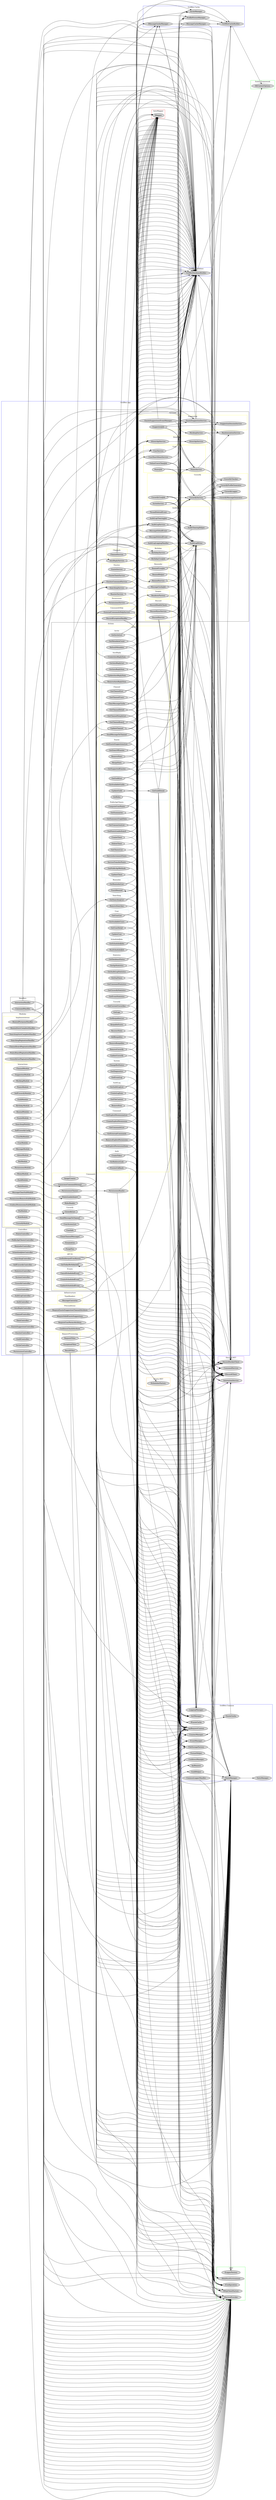 digraph GrillBot {
    rankdir=LR
    
    subgraph cluster_0 {
		node [style=filled];
		label = "GrillBot.Common";
		color=blue
		
		InitManager
		EventManager
		LoggingManager
		CommonLoggerHandler
		ITextsManager -> TextsManager
		CounterManager
		IEmoteCache -> EmoteCache
		FormatHelper
		GuildHelper
		FileStorageFactory
		ApiRequestContext
		ApiRequest
		CooldownManager
	}
	
	 subgraph cluster_1 {
		node [style=filled];
		label = "GrillBot.Database";
		color=blue
		
        GrillBotDatabaseBuilder
	}
	
	subgraph cluster_2 {
		node [style=filled];
		label = "GrillBot.Cache";
		color=blue
		
        GrillBotCacheBuilder
        
        IMessageCacheManager -> MessageCacheManager
        InviteManager
        ProfilePictureManager
	}
	
	subgraph cluster_3 {
		node [style=filled];
		label = "GrillBot.App";
		color=blue
		
        subgraph cluster_3_1 {
            node [style=filled];
            label="Actions";
            color=black;
            
            subgraph cluster_3_1_1 {
                node[style=filled];
                label="API V1";
                color=yellow;
                
                subgraph cluster_3_1_1_1 {
                    node[style=filled];
                    label="AuditLog";
                    color=lightblue;
                    
                    CreateLogItem
                    GetAuditLogList
                    GetFileContent
                    RemoveItem
                }
                
                subgraph cluster_3_1_1_2 {
                    node[style=filled];
                    label="Auth";
                    color=lightblue;
                    
                    CreateToken
                    GetRedirectLink
                    ProcessCallback
                }
                
                subgraph cluster_3_1_1_3 {
                    node[style=filled];
                    label="AutoReply";
                    color=lightblue;
                    
                    CreateAutoReplyItem
                    GetAutoReplyItem
                    GetAutoReplyList
                    RemoveAutoReplyItem
                    UpdateAutoReplyItem
                }
                
                subgraph cluster_3_1_1_4 {
                    node[style=filled];
                    label="Channel";
                    color=lightblue;
                    
                    ClearMessageCache
                    GetChannelDetail
                    GetChannelList
                    GetChannelSimpleList
                    GetChannelUsers
                    GetChannelboard
                    ApiV1_SendMessageToChannel[label="SendMessageToChannel"]
                    UpdateChannel
                }
                
                subgraph cluster_3_1_1_5 {
                    node[style=filled];
                    label="Command";
                    color=lightblue;
                    
                    CreateExplicitPermission
                    GetCommandsList
                    GetExplicitPermissionList
                    GetExternalCommands
                    RemoveExplicitPermission
                    SetExplicitPermissionState
                }
                
                subgraph cluster_3_1_1_6 {
                    node[style=filled];
                    label="Emote";
                    color=lightblue;
                    
                    GetEmoteSuggestionsList
                    GetStatsOfEmotes
                    GetSupportedEmotes
                    MergeStats
                    RemoveStats
                }
                
                subgraph cluster_3_1_1_7 {
                    node[style=filled];
                    label="Guild";
                    color=lightblue;
                    
                    GetAvailableGuilds
                    GetGuildDetail
                    GetGuildList
                    GetRoles
                    UpdateGuild
                }
                
                subgraph cluster_3_1_1_8 {
                    node[style=filled];
                    label="Invite";
                    color=lightblue;
                    
                    GetInviteList
                    GetMetadataCount
                    RefreshMetadata
                }
                
                subgraph cluster_3_1_1_9 {
                    node[style=filled];
                    label="Points";
                    color=lightblue;
                    
                    ComputeUserPoints
                    GetPointsLeaderboard
                    GetSummaries
                    GetSummaryGraphData
                    GetTransactionList
                    ServiceIncrementPoints
                    ServiceTransferPoints
                }
                
                subgraph cluster_3_1_1_9 {
                    node[style=filled];
                    label="PublicApiClients";
                    color=lightblue;
                    
                    CreateClient
                    DeleteClient
                    GetClientsList
                    GetPublicApiMethods
                    UpdateClient
                }
                
                subgraph cluster_3_1_1_10 {
                    node[style=filled];
                    label="Reminder";
                    color=lightblue;
                    
                    FinishRemind
                    GetReminderList
                }
                
                subgraph cluster_3_1_1_11 {
                    node[style=filled];
                    label="ScheduledJobs";
                    color=lightblue;
                    
                    GetScheduledJobs
                    RunScheduledJob
                }
                
                subgraph cluster_3_1_1_12 {
                    node[style=filled];
                    label="Searching";
                    color=lightblue;
                    
                    GetSearchingList
                    RemoveSearches
                }
                
                subgraph cluster_3_1_1_13 {
                    node[style=filled];
                    label="Statistics";
                    color=lightblue;
                    
                    GetApiStatistics
                    GetAuditLogStatistics
                    GetAvgTimes
                    GetCommandStatistics
                    GetDatabaseStatus
                    GetEventStatistics
                    GetUnverifyStatistics
                }
                
                subgraph cluster_3_1_1_14 {
                    node[style=filled];
                    label="System";
                    color=lightblue;
                    
                    ChangeBotStatus
                    GetDiagnostics
                    GetEventLog
                }
                
                subgraph cluster_3_1_1_15 {
                    node[style=filled];
                    label="Unverify";
                    color=lightblue;
                    
                    AddKeepables
                    GetCurrentUnverifies
                    GetKeepablesList
                    GetLogs
                    KeepableExists
                    RecoverState
                    RemoveKeepables
                    RemoveUnverify
                    UpdateUnverify
                }
                
                subgraph cluster_3_1_1_16 {
                    node[style=filled];
                    label="User";
                    color=lightblue;
                    
                    GetAvailableUsers
                    GetUserDetail
                    GetUserList
                    UpdateUser
                }
            }
            
            subgraph cluster_3_1_2 {
                node[style=filled];
                label="API V2";
                color=yellow;
                
                GetRubbergodUserKarma
                GetTodayBirthdayInfo
                
                subgraph cluster_3_1_2_1 {
                    node[style=filled];
                    label="Events";
                    color=lightblue;
                    
                    CancelScheduledEvent
                    CreateScheduledEvent
                    UpdateScheduledEvent
                }
            }
            
            subgraph cluster_3_1_3 {
                node[style=filled];
                label="Commands";
                color=yellow;
                
                CleanChannelMessages
                Emojization
                GetChannelboard
                ImageCreator
                PermissionsCleaner
                PermissionsReader
                PointsLeaderboard
                PurgePins
                RolesReader
                Commands_SendMessageToChannel[label="SendMessageToChannel"]
                UserAccessList
                UserInfo
                UnsuccessCommandAttempt
                
                 subgraph cluster_3_1_3_1 {
                    node[style=filled];
                    label="Unverify";
                    color=lightblue;
                    
                    UnverifyList
                }
            }
        }
        
        subgraph cluster_3_2 {
            node [style=filled];
            label="Controllers";
            color=black;
            
            AuditLogController
            AuthController
            AutoReplyController
            ChannelController
            DataController
            EmoteSuggestionController
            EmotesController
            GuildController
            InviteController
            PermissionsController
            PointsController
            PublicApiClientsController
            ReminderController
            ScheduledJobsController
            SearchingController
            SelfUnverifyController
            StatisticsController
            SystemController
            UnverifyController
            UsersController
        }
        
        subgraph cluster_3_3 {
            node [style=filled];
            label="Handlers";
            color=black;
            
            CommandHandler
            InteractionHandler
        }
        
        subgraph cluster_3_4 {
            node [style=filled];
            label="Infrastructure";
            color=black;
            
            subgraph cluster_3_4_1 {
                node[style=filled];
                label="Preconditions";
                color=yellow;
                
                CooldownCheckAttribute
                RequireEmoteSuggestionChannelAttribute
                RequireValidEmoteSuggestions
                RequireUserPermsAttribute
            }
            
            subgraph cluster_3_4_2 {
                node[style=filled];
                label="TypeReaders";
                color=yellow;
                
                MessageConverter -> { IMessageCacheManager }
            }
            
            subgraph cluster_3_4_3 {
                node[style=filled];
                label="RequestProcessing";
                color=yellow;
                
                ExceptionFilter
                RequestFilter
                ResultFilter
            }
        }
        
        subgraph cluster_3_5 {
            node [style=filled];
            label="Modules";
            color=black;
            
            subgraph cluster_3_5_1 {
                node[style=filled];
                label="Implementations";
                color=yellow;

                PointsBoardPaginationHandler
                RemindAutoCompleteHandler
                RemindPostponeHandler
                SearchingAutoCompleteHandler
                SearchingPaginationHandler
                UnverifyListPaginationHandler
                ChannelboardPaginationHandler
            }
            
            subgraph cluster_3_5_2 {
                node[style=filled];
                label="Interactions";
                color=yellow;
                
                SelfUnverifyModule
                UserMeModule
                UserModule
                AdminModule
                BirthdayModule
                BotModule
                SelfUnverifyConfig
                ChannelModule
                DuckModule
                EmoteModule
                GuildModule
                MathModule
                MemeModule
                MessageModule
                MessageClearSubModule
                MockingModule
                PermissionsModule
                PermissionsRemoveSubModule
                UselessPermissionsSubModule
                PinModule
                PointsModule
                RemindModule
                RoleModule
                SearchingModule
                SuggestionModule
                UnverifyModule
            }
        }
        
        subgraph cluster_3_6 {
            node [style=filled];
            label="Services";
            color=black;
            
            AutoReplyService
            BoosterService
            DiscordExceptionHandler
            InviteService
            MessageCacheJob
            MockingService
            RandomizationService
            SearchingService
            
            subgraph cluster_3_6_1 {
                node[style=filled];
                label="AuditLog";
                color=yellow;
                
                MessageDeletedEvent
                MessageEditedEvent
                ThreadDeletedEvent
                AuditClearingHelper
                AuditLogClearingJob
                AuditLogLoggingHandler
                AuditLogService
                AuditLogWriter
            }
            
            subgraph cluster_3_6_2 {
                node[style=filled];
                label="Birthday";
                color=yellow;
                
                BirthdayCronJob
                BirthdayService
            }
            
            subgraph cluster_3_6_3 {
                node[style=filled];
                label="Channels";
                color=yellow;
                
                ChannelService
            }
            
            subgraph cluster_3_6_4 {
                node[style=filled];
                label="CommandsHelp";
                color=yellow;
                
                ExternalCommandsHelpService
            }
            
            subgraph cluster_3_6_5 {
                node[style=filled];
                label="DirectApi";
                color=yellow;
                
                IDirectApiService -> DirectApiService
            }
            
            subgraph cluster_3_6_6 {
                node[style=filled];
                label="Discord";
                color=yellow;
                
                DiscordHealthCheck
                DiscordService
                DiscordSyncService
            }
            
            subgraph cluster_3_6_7 {
                node[style=filled];
                label="Emotes";
                color=yellow;
             
                EmoteChainService
                EmoteService
                EmotesCommandService
            }

            
            subgraph cluster_3_6_9 {
                node[style=filled];
                label="Images";
                color=yellow;
             
                RendererFactory
            }
            
            subgraph cluster_3_6_10 {
                node[style=filled];
                label="Permissions";
                color=yellow;

                PermissionsService
            }
            
            subgraph cluster_3_6_11 {
                node[style=filled];
                label="Reminder";
                color=yellow;
             
                RemindCronJob
                RemindHelper
                RemindService
            }
            
            subgraph cluster_3_6_12 {
                node[style=filled];
                label="Suggestion";
                color=yellow;
             
                EmoteSuggestionService
                EmoteSuggestionsEventManager
                SuggestionSessionService
                SuggestionJob
            }
            
            subgraph cluster_3_6_13 {
                node[style=filled];
                label="Unverify";
                color=yellow;
             
                UnverifyChecker
                UnverifyCronJob
                UnverifyLogger
                UnverifyMessageGenerator
                UnverifyProfileGenerator
                UnverifyService
            }
            
            subgraph cluster_3_6_14 {
                node[style=filled];
                label="User";
                color=yellow;
             
                PointsJob
                PointsService
                OnlineUsersCleanJob
                UserHearthbeatService
                UserService
            }
        }
	}
	
	subgraph cluster_100 {
	    node[style=filled];
	    label = ".NET"
	    color=green
	    
	    ILoggerFactory
	    IServiceProvider
	    IConfiguration
	    IHttpClientFactory
	    IWebHostEnvironment
	}
	
	subgraph cluster_101 {
	    node[style=filled];
	    label = "Discord.NET"
	    color=purple
	    
	    DiscordSocketClient
	    InteractionService
	    CommandService
	    IDiscordClient
	}
	
	subgraph cluster_102 {
	    node[style=filled];
	    label = "Entity Framework"
	    color=green
	    
	    DbContextOptions
	}
	
	subgraph cluster_103 {
	    node[style=filled];
	    label = "AutoMapper"
	    color=red
	    
	    IMapper
	}
	
	subgraph cluster_104 {
	    node[style=filled];
	    label = "Quartz.NET"
	    color=orange
	    
	    ISchedulerFactory
	}
	
	InitManager -> { ILoggerFactory }
	EventManager -> { DiscordSocketClient InteractionService }
	LoggingManager -> { DiscordSocketClient CommandService InteractionService IServiceProvider }
	CommonLoggerHandler -> { ILoggerFactory }
	FormatHelper -> { ITextsManager }
	GuildHelper -> { ITextsManager }
	FileStorageFactory -> { IConfiguration }
	GrillBotDatabaseBuilder -> { IServiceProvider DbContextOptions CounterManager }
	GrillBotCacheBuilder -> { IServiceProvider DbContextOptions CounterManager }
	CreateLogItem -> { ApiRequestContext AuditLogWriter ITextsManager }
	GetAuditLogList -> { ApiRequestContext GrillBotDatabaseBuilder IMapper ITextsManager }
	GetFileContent -> { ApiRequestContext GrillBotDatabaseBuilder FileStorageFactory ITextsManager }
	RemoveItem -> { ApiRequestContext GrillBotDatabaseBuilder ITextsManager FileStorageFactory }
	CreateToken -> { ApiRequestContext IHttpClientFactory IDiscordClient ITextsManager GrillBotDatabaseBuilder IConfiguration }
	GetRedirectLink -> { ApiRequestContext IConfiguration }
	ProcessCallback -> { ApiRequestContext IConfiguration IHttpClientFactory }
	CreateAutoReplyItem -> { ApiRequestContext AutoReplyService GrillBotDatabaseBuilder IMapper }
	GetAutoReplyItem -> { ApiRequestContext GrillBotDatabaseBuilder IMapper ITextsManager }
	GetAutoReplyList -> { ApiRequestContext GrillBotDatabaseBuilder IMapper }
	RemoveAutoReplyItem -> { ApiRequestContext GrillBotDatabaseBuilder ITextsManager AutoReplyService }
	UpdateAutoReplyItem -> { ApiRequestContext AutoReplyService GrillBotDatabaseBuilder IMapper ITextsManager }
	ClearMessageCache -> { ApiRequestContext IDiscordClient IMessageCacheManager AuditLogWriter }
	GetChannelDetail -> { ApiRequestContext GrillBotDatabaseBuilder ITextsManager IMapper IDiscordClient IMessageCacheManager }
	GetChannelList -> { ApiRequestContext GrillBotDatabaseBuilder IDiscordClient IMessageCacheManager IMapper }
	GetChannelSimpleList -> { ApiRequestContext IDiscordClient IMapper GrillBotDatabaseBuilder ITextsManager }
	GetChannelUsers -> { ApiRequestContext GrillBotDatabaseBuilder IMapper }
	GetChannelboard -> { ApiRequestContext IDiscordClient GrillBotDatabaseBuilder IMapper }
	ApiV1_SendMessageToChannel -> { ApiRequestContext ITextsManager IDiscordClient IMessageCacheManager }
	UpdateChannel -> { ApiRequestContext GrillBotDatabaseBuilder AutoReplyService AuditLogWriter ITextsManager AuditLogService }
	CreateExplicitPermission -> { ApiRequestContext GrillBotDatabaseBuilder ITextsManager }
	GetCommandsList -> { ApiRequestContext InteractionService IConfiguration }
	GetExplicitPermissionList -> { ApiRequestContext GrillBotDatabaseBuilder IMapper IDiscordClient }
	GetExternalCommands -> { ApiRequestContext ExternalCommandsHelpService }
	RemoveExplicitPermission -> { ApiRequestContext GrillBotDatabaseBuilder ITextsManager }
	SetExplicitPermissionState -> { ApiRequestContext GrillBotDatabaseBuilder ITextsManager }
	GetEmoteSuggestionsList -> { ApiRequestContext GrillBotDatabaseBuilder IMapper }
	GetStatsOfEmotes -> { ApiRequestContext IEmoteCache GrillBotDatabaseBuilder IMapper }
	GetSupportedEmotes -> { ApiRequestContext IEmoteCache IMapper }
	MergeStats -> { ApiRequestContext IEmoteCache GrillBotDatabaseBuilder AuditLogWriter }
	RemoveStats -> { ApiRequestContext GrillBotDatabaseBuilder AuditLogWriter }
	GetAvailableGuilds -> { ApiRequestContext GrillBotDatabaseBuilder IDiscordClient }
	GetGuildDetail -> { ApiRequestContext GrillBotDatabaseBuilder IMapper IDiscordClient GrillBotCacheBuilder ITextsManager }
	GetGuildList -> { ApiRequestContext GrillBotDatabaseBuilder IMapper IDiscordClient }
	GetRoles -> { ApiRequestContext IDiscordClient }
	UpdateGuild -> { ApiRequestContext IDiscordClient GrillBotDatabaseBuilder GetGuildDetail ITextsManager }
	GetInviteList -> { ApiRequestContext GrillBotDatabaseBuilder IMapper }
	GetMetadataCount -> { ApiRequestContext InviteManager }
	RefreshMetadata -> { ApiRequestContext IDiscordClient InviteManager AuditLogWriter }
	ComputeUserPoints -> { ApiRequestContext GrillBotDatabaseBuilder IDiscordClient IMapper }
	GetPointsLeaderboard -> { ApiRequestContext IDiscordClient GrillBotDatabaseBuilder IMapper }
	GetSummaries -> { ApiRequestContext GrillBotDatabaseBuilder IMapper }
	GetSummaryGraphData -> { ApiRequestContext GrillBotDatabaseBuilder IMapper }
	GetTransactionList -> { ApiRequestContext GrillBotDatabaseBuilder IMapper }
	ServiceIncrementPoints -> { ApiRequestContext PointsService IDiscordClient ITextsManager }
	ServiceTransferPoints -> { ApiRequestContext PointsService IDiscordClient ITextsManager }
	FinishRemind -> { ApiRequestContext GrillBotDatabaseBuilder AuditLogWriter IDiscordClient ITextsManager }
	GetReminderList -> { ApiRequestContext GrillBotDatabaseBuilder IMapper }
	GetSearchingList -> { ApiRequestContext IDiscordClient GrillBotDatabaseBuilder IMapper }
	RemoveSearches -> { ApiRequestContext GrillBotDatabaseBuilder }
	GetApiStatistics -> { ApiRequestContext GrillBotDatabaseBuilder }
	GetAuditLogStatistics -> { ApiRequestContext GrillBotDatabaseBuilder }
	GetCommandStatistics -> { ApiRequestContext GrillBotDatabaseBuilder }
	GetDatabaseStatus -> { ApiRequestContext GrillBotDatabaseBuilder GrillBotCacheBuilder }
	GetEventStatistics -> { ApiRequestContext EventManager }
	GetUnverifyStatistics -> { ApiRequestContext GrillBotDatabaseBuilder }
	ChangeBotStatus -> { ApiRequestContext InitManager }
	GetDiagnostics -> { ApiRequestContext InitManager CounterManager IWebHostEnvironment IDiscordClient }
	GetEventLog -> { ApiRequestContext EventManager }
	AddKeepables -> { ApiRequestContext GrillBotDatabaseBuilder ITextsManager }
	GetCurrentUnverifies -> { ApiRequestContext UnverifyService IMapper }
	GetKeepablesList -> { ApiRequestContext GrillBotDatabaseBuilder }
	GetLogs -> { ApiRequestContext IDiscordClient IMapper GrillBotDatabaseBuilder }
	KeepableExists -> { ApiRequestContext GrillBotDatabaseBuilder }
	RecoverState -> { ApiRequestContext UnverifyService }
	RemoveKeepables -> { ApiRequestContext GrillBotDatabaseBuilder ITextsManager }
	RemoveUnverify -> { ApiRequestContext IDiscordClient UnverifyService ITextsManager }
	UpdateUnverify -> { ApiRequestContext IDiscordClient UnverifyService ITextsManager }
	GetAvailableUsers -> { ApiRequestContext IDiscordClient GrillBotDatabaseBuilder }
	GetUserDetail -> { ApiRequestContext GrillBotDatabaseBuilder IMapper IDiscordClient ITextsManager }
	GetUserList -> { ApiRequestContext GrillBotDatabaseBuilder IMapper IDiscordClient }
	UpdateUser -> { ApiRequestContext GrillBotDatabaseBuilder AuditLogWriter ITextsManager }
	GetRubbergodUserKarma -> { ApiRequestContext IDirectApiService IDiscordClient IMapper }
	GetTodayBirthdayInfo -> { ApiRequestContext GrillBotDatabaseBuilder IDiscordClient IConfiguration ITextsManager }
	Emojization -> { ITextsManager }
	ImageCreator -> { FileStorageFactory ProfilePictureManager }
	PointsLeaderboard -> { GrillBotDatabaseBuilder ITextsManager FormatHelper }
	AuditLogController -> { IServiceProvider }
	AuthController -> { IServiceProvider }
	AutoReplyController -> { IServiceProvider }
	ChannelController -> { IServiceProvider }
	DataController -> { IServiceProvider }
	EmoteSuggestionController -> { IServiceProvider }
	EmotesController -> { IServiceProvider }
	GuildController -> { IServiceProvider }
	InviteController -> { IServiceProvider }
	PermissionsController -> { IServiceProvider }
	PointsController -> { IServiceProvider }
	ReminderController -> { IServiceProvider }
	SearchingController -> { IServiceProvider }
	SelfUnverifyController -> { IServiceProvider }
	StatisticsController -> { IServiceProvider }
	SystemController -> { IServiceProvider }
	UnverifyController -> { IServiceProvider }
	UsersController -> { IServiceProvider }
	CommandHandler -> { DiscordSocketClient CommandService IServiceProvider IConfiguration InitManager }
	InteractionHandler -> { DiscordSocketClient IServiceProvider InteractionService InitManager AuditLogService UnsuccessCommandAttempt }
	RequireEmoteSuggestionChannelAttribute -> { GrillBotDatabaseBuilder }
	RequireValidEmoteSuggestions -> { GrillBotDatabaseBuilder }
	RequireUserPermsAttribute -> { PermissionsService }
	ExceptionFilter -> { ApiRequest AuditLogWriter ApiRequestContext LoggingManager }
	RequestFilter -> { ApiRequest ApiRequestContext IDiscordClient UserHearthbeatService }
	ResultFilter -> { ApiRequest AuditLogWriter ApiRequestContext }
	PointsBoardPaginationHandler -> { PointsLeaderboard }
	RemindAutoCompleteHandler -> { RemindService }
	SearchingAutoCompleteHandler -> { SearchingService }
	SearchingPaginationHandler -> { GrillBotDatabaseBuilder GetSearchingList }
	SelfUnverifyModule -> { UnverifyService IServiceProvider }
	UserMeModule -> { IServiceProvider }
	BirthdayModule -> { BirthdayService IServiceProvider }
	BotModule -> { IServiceProvider }
	SelfUnverifyConfig -> { ITextsManager IServiceProvider }
	ChannelModule -> { GrillBotDatabaseBuilder FormatHelper IServiceProvider }
	DuckModule -> { IHttpClientFactory IConfiguration IServiceProvider }
	EmoteModule -> { EmotesCommandService IServiceProvider }
	GuildModule -> { UserService GuildHelper IServiceProvider }
	MathModule -> { IHttpClientFactory IServiceProvider }
	MemeModule -> { RandomizationService IConfiguration IServiceProvider }
	MockingModule -> { MockingService IServiceProvider }
	PointsModule -> { PointsService IServiceProvider }
	RemindModule -> { RemindService IServiceProvider }
	SearchingModule -> { SearchingService IServiceProvider }
	SuggestionModule -> { EmoteSuggestionService IServiceProvider }
	MessageDeletedEvent -> { IMessageCacheManager FileStorageFactory }
	MessageEditedEvent -> { IMessageCacheManager IDiscordClient }
	AuditClearingHelper -> { FileStorageFactory }
	AuditLogClearingJob -> { AuditLogWriter IDiscordClient GrillBotDatabaseBuilder InitManager AuditClearingHelper LoggingManager }
	AuditLogLoggingHandler -> { AuditLogWriter IConfiguration }
	AuditLogService -> { DiscordSocketClient GrillBotDatabaseBuilder InitManager AuditLogWriter IServiceProvider }
	AuditLogWriter -> { GrillBotDatabaseBuilder }
	BirthdayCronJob -> { IConfiguration AuditLogWriter IDiscordClient InitManager LoggingManager GetTodayBirthdayInfo GrillBotDatabaseBuilder }
	BirthdayService -> { GrillBotDatabaseBuilder }
	ChannelService -> { DiscordSocketClient GrillBotDatabaseBuilder IConfiguration IMessageCacheManager }
	ExternalCommandsHelpService -> { IDirectApiService IConfiguration IServiceProvider }
	DirectApiService -> { DiscordSocketClient IConfiguration }
	DiscordHealthCheck -> { DiscordSocketClient }
	DiscordService -> { DiscordSocketClient IConfiguration IServiceProvider CommandService IWebHostEnvironment InitManager InteractionService AuditLogWriter EventManager LoggingManager }
	DiscordSyncService -> { DiscordSocketClient GrillBotDatabaseBuilder InitManager }
	EmoteChainService -> { IConfiguration DiscordSocketClient }
	EmoteService -> { DiscordSocketClient GrillBotDatabaseBuilder IConfiguration IMessageCacheManager IEmoteCache }
	EmotesCommandService -> { IServiceProvider GrillBotDatabaseBuilder IDiscordClient }
	PermissionsService -> { GrillBotDatabaseBuilder IServiceProvider }
	RemindCronJob -> { AuditLogWriter IDiscordClient InitManager LoggingManager FinishRemind GrillBotDatabaseBuilder }
	RemindHelper -> { IDiscordClient ITextsManager }
	RemindService -> { IDiscordClient GrillBotDatabaseBuilder IConfiguration ITextsManager }
	EmoteSuggestionService -> { SuggestionSessionService GrillBotDatabaseBuilder IDiscordClient IMessageCacheManager }
	EmoteSuggestionsEventManager -> { DiscordSocketClient EmoteSuggestionService IMessageCacheManager }
	SuggestionJob -> { AuditLogWriter IDiscordClient InitManager EmoteSuggestionService SuggestionSessionService LoggingManager }
	UnverifyChecker -> { GrillBotDatabaseBuilder IConfiguration IWebHostEnvironment ITextsManager }
	UnverifyCronJob -> { AuditLogWriter IDiscordClient UnverifyService InitManager LoggingManager }
	UnverifyLogger -> { IDiscordClient GrillBotDatabaseBuilder }
	UnverifyMessageGenerator -> { ITextsManager }
	UnverifyProfileGenerator -> { GrillBotDatabaseBuilder ITextsManager }
	UnverifyService -> { DiscordSocketClient UnverifyChecker UnverifyProfileGenerator UnverifyLogger GrillBotDatabaseBuilder LoggingManager ITextsManager UnverifyMessageGenerator IDiscordClient }
	PointsJob -> { AuditLogWriter IDiscordClient InitManager PointsService LoggingManager }
	PointsService -> { DiscordSocketClient GrillBotDatabaseBuilder IConfiguration IMessageCacheManager RandomizationService ProfilePictureManager ITextsManager }
	OnlineUsersCleanJob -> { AuditLogWriter IDiscordClient GrillBotDatabaseBuilder InitManager LoggingManager }
	UserHearthbeatService -> { GrillBotDatabaseBuilder }
	UserService -> { GrillBotDatabaseBuilder }
	AutoReplyService -> { DiscordSocketClient GrillBotDatabaseBuilder InitManager }
	BoosterService -> { DiscordSocketClient GrillBotDatabaseBuilder IConfiguration InitManager }
	DiscordExceptionHandler -> { IDiscordClient IConfiguration FileStorageFactory RendererFactory }
	InviteService -> { DiscordSocketClient GrillBotDatabaseBuilder AuditLogWriter InviteManager IServiceProvider }
	MessageCacheJob -> { AuditLogWriter IDiscordClient InitManager IMessageCacheManager LoggingManager }
	MockingService -> { IConfiguration RandomizationService }
	SearchingService -> { GrillBotDatabaseBuilder UserService IServiceProvider }
	MessageCacheManager -> { DiscordSocketClient InitManager GrillBotCacheBuilder CounterManager }
	InviteManager -> { GrillBotCacheBuilder CounterManager }
	ProfilePictureManager -> { GrillBotCacheBuilder CounterManager }
	RendererFactory -> { FileStorageFactory ProfilePictureManager }
	CleanChannelMessages -> { ITextsManager }
	PermissionsCleaner -> { PermissionsReader }
	PermissionsReader -> { GrillBotDatabaseBuilder ITextsManager }
	PurgePins -> { ITextsManager }
	RolesReader -> { FormatHelper ITextsManager }
	Commands_SendMessageToChannel -> { IHttpClientFactory ApiV1_SendMessageToChannel ITextsManager }
	MessageClearSubModule -> { IServiceProvider }
	PermissionsRemoveSubModule -> { IServiceProvider }
	UselessPermissionsSubModule -> { IServiceProvider }
	PinModule -> { IServiceProvider }
	RoleModule -> { IServiceProvider }
	AdminModule -> { IServiceProvider }
	UserInfo -> { GrillBotDatabaseBuilder IConfiguration ITextsManager }
	UserModule -> { IServiceProvider }
	UnverifyList -> { GrillBotDatabaseBuilder ITextsManager FormatHelper }
	UnverifyListPaginationHandler -> { UnverifyList }
	UnverifyModule -> { IServiceProvider }
	UserAccessList -> { ITextsManager }
	GetChannelboard -> { GrillBotDatabaseBuilder ITextsManager FormatHelper }
	ChannelboardPaginationHandler -> { GetChannelboard }
	EmoteCache -> { DiscordSocketClient }
	RemindPostponeHandler -> { GrillBotDatabaseBuilder }
	CancelScheduledEvent -> { ApiRequestContext IDiscordClient ITextsManager }
	CreateScheduledEvent -> { ApiRequestContext IDiscordClient ITextsManager }
	UpdateScheduledEvent -> { ApiRequestContext IDiscordClient ITextsManager }
	GetAvgTimes -> { ApiRequestContext GrillBotDatabaseBuilder }
	CooldownCheckAttribute -> { CooldownManager ITextsManager }
	UnsuccessCommandAttempt -> { ITextsManager InteractionService IDirectApiService GrillBotDatabaseBuilder AuditLogService }
	GetScheduledJobs -> { ApiRequestContext GrillBotDatabaseBuilder ISchedulerFactory }
	RunScheduledJob -> { ApiRequestContext ISchedulerFactory }
	ScheduledJobsController -> { IServiceProvider }
	ThreadDeletedEvent -> { GrillBotDatabaseBuilder }
	CreateClient -> { ApiRequestContext GrillBotDatabaseBuilder }
	DeleteClient -> { ApiRequestContext GrillBotDatabaseBuilder }
	GetClientsList -> { ApiRequestContext GrillBotDatabaseBuilder }
	GetPublicApiMethods -> { ApiRequestContext }
	PublicApiClientsController -> { IServiceProvider }
	UpdateClient -> { ApiRequestContext GrillBotDatabaseBuilder ITextsManager }
}
